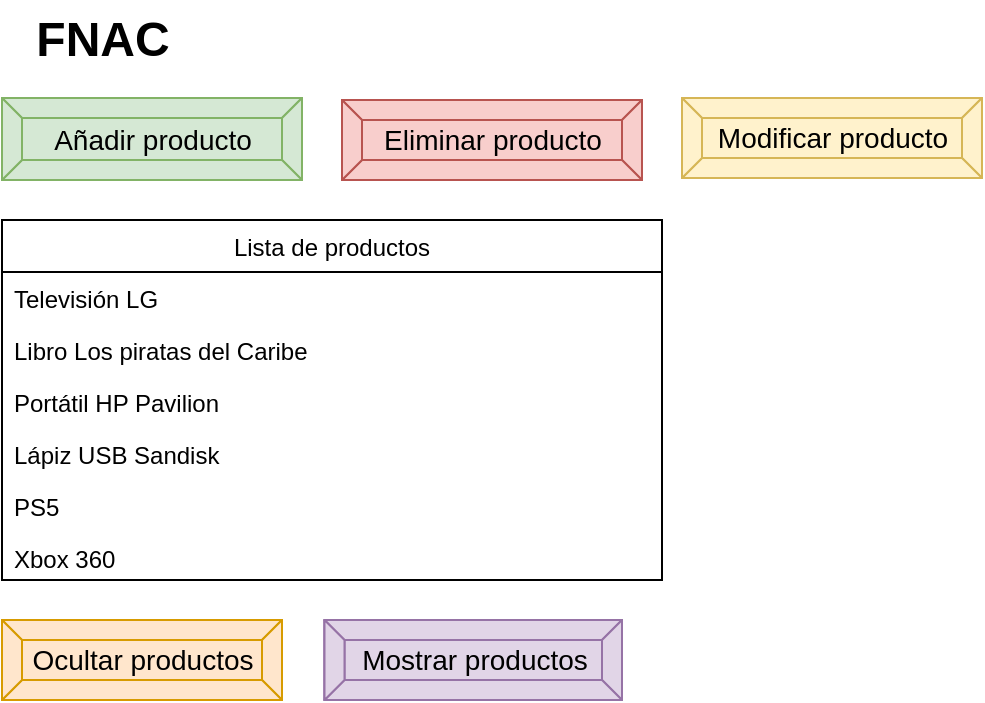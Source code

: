 <mxfile version="13.9.1" type="github" pages="4">
  <diagram id="-kXou0ZWH8-OpDwjOcQT" name="Página principal">
    <mxGraphModel dx="369" dy="460" grid="1" gridSize="10" guides="1" tooltips="1" connect="1" arrows="1" fold="1" page="1" pageScale="1" pageWidth="850" pageHeight="1100" math="0" shadow="0">
      <root>
        <mxCell id="0" />
        <mxCell id="1" parent="0" />
        <mxCell id="gR05SGJRpEg1psgvBS8F-25" value="Lista de productos" style="swimlane;fontStyle=0;childLayout=stackLayout;horizontal=1;startSize=26;fillColor=none;horizontalStack=0;resizeParent=1;resizeParentMax=0;resizeLast=0;collapsible=1;marginBottom=0;labelBackgroundColor=none;" vertex="1" parent="1">
          <mxGeometry x="80" y="140" width="330" height="180" as="geometry">
            <mxRectangle x="80" y="140" width="130" height="26" as="alternateBounds" />
          </mxGeometry>
        </mxCell>
        <mxCell id="gR05SGJRpEg1psgvBS8F-26" value="Televisión LG" style="text;strokeColor=none;fillColor=none;align=left;verticalAlign=top;spacingLeft=4;spacingRight=4;overflow=hidden;rotatable=0;points=[[0,0.5],[1,0.5]];portConstraint=eastwest;" vertex="1" parent="gR05SGJRpEg1psgvBS8F-25">
          <mxGeometry y="26" width="330" height="26" as="geometry" />
        </mxCell>
        <mxCell id="gR05SGJRpEg1psgvBS8F-27" value="Libro Los piratas del Caribe" style="text;strokeColor=none;fillColor=none;align=left;verticalAlign=top;spacingLeft=4;spacingRight=4;overflow=hidden;rotatable=0;points=[[0,0.5],[1,0.5]];portConstraint=eastwest;" vertex="1" parent="gR05SGJRpEg1psgvBS8F-25">
          <mxGeometry y="52" width="330" height="26" as="geometry" />
        </mxCell>
        <mxCell id="gR05SGJRpEg1psgvBS8F-28" value="Portátil HP Pavilion" style="text;strokeColor=none;fillColor=none;align=left;verticalAlign=top;spacingLeft=4;spacingRight=4;overflow=hidden;rotatable=0;points=[[0,0.5],[1,0.5]];portConstraint=eastwest;" vertex="1" parent="gR05SGJRpEg1psgvBS8F-25">
          <mxGeometry y="78" width="330" height="26" as="geometry" />
        </mxCell>
        <mxCell id="gR05SGJRpEg1psgvBS8F-29" value="Lápiz USB Sandisk" style="text;strokeColor=none;fillColor=none;align=left;verticalAlign=top;spacingLeft=4;spacingRight=4;overflow=hidden;rotatable=0;points=[[0,0.5],[1,0.5]];portConstraint=eastwest;" vertex="1" parent="gR05SGJRpEg1psgvBS8F-25">
          <mxGeometry y="104" width="330" height="26" as="geometry" />
        </mxCell>
        <mxCell id="gR05SGJRpEg1psgvBS8F-31" value="PS5" style="text;strokeColor=none;fillColor=none;align=left;verticalAlign=top;spacingLeft=4;spacingRight=4;overflow=hidden;rotatable=0;points=[[0,0.5],[1,0.5]];portConstraint=eastwest;" vertex="1" parent="gR05SGJRpEg1psgvBS8F-25">
          <mxGeometry y="130" width="330" height="26" as="geometry" />
        </mxCell>
        <mxCell id="gR05SGJRpEg1psgvBS8F-30" value="Xbox 360" style="text;strokeColor=none;fillColor=none;align=left;verticalAlign=top;spacingLeft=4;spacingRight=4;overflow=hidden;rotatable=0;points=[[0,0.5],[1,0.5]];portConstraint=eastwest;" vertex="1" parent="gR05SGJRpEg1psgvBS8F-25">
          <mxGeometry y="156" width="330" height="24" as="geometry" />
        </mxCell>
        <mxCell id="gR05SGJRpEg1psgvBS8F-36" value="FNAC" style="text;strokeColor=none;fillColor=none;html=1;fontSize=24;fontStyle=1;verticalAlign=middle;align=center;labelBackgroundColor=none;" vertex="1" parent="1">
          <mxGeometry x="80" y="30" width="100" height="40" as="geometry" />
        </mxCell>
        <mxCell id="S6MyYWpCMzpuNsBZOVK9-1" value="Añadir producto" style="labelPosition=center;verticalLabelPosition=middle;align=center;html=1;shape=mxgraph.basic.button;dx=10;labelBackgroundColor=none;fontSize=14;fillColor=#d5e8d4;strokeColor=#82b366;" vertex="1" parent="1">
          <mxGeometry x="80" y="79" width="150" height="41" as="geometry" />
        </mxCell>
        <mxCell id="S6MyYWpCMzpuNsBZOVK9-2" value="Eliminar producto" style="labelPosition=center;verticalLabelPosition=middle;align=center;html=1;shape=mxgraph.basic.button;dx=10;labelBackgroundColor=none;fontSize=14;fillColor=#f8cecc;strokeColor=#b85450;" vertex="1" parent="1">
          <mxGeometry x="250" y="80" width="150" height="40" as="geometry" />
        </mxCell>
        <mxCell id="S6MyYWpCMzpuNsBZOVK9-3" value="Modificar producto" style="labelPosition=center;verticalLabelPosition=middle;align=center;html=1;shape=mxgraph.basic.button;dx=10;labelBackgroundColor=none;fontSize=14;fillColor=#fff2cc;strokeColor=#d6b656;" vertex="1" parent="1">
          <mxGeometry x="420" y="79" width="150" height="40" as="geometry" />
        </mxCell>
        <mxCell id="S6MyYWpCMzpuNsBZOVK9-4" value="Ocultar productos" style="labelPosition=center;verticalLabelPosition=middle;align=center;html=1;shape=mxgraph.basic.button;dx=10;labelBackgroundColor=none;fontSize=14;fillColor=#ffe6cc;strokeColor=#d79b00;" vertex="1" parent="1">
          <mxGeometry x="80" y="340" width="140" height="40" as="geometry" />
        </mxCell>
        <mxCell id="S6MyYWpCMzpuNsBZOVK9-5" value="Mostrar productos" style="labelPosition=center;verticalLabelPosition=middle;align=center;html=1;shape=mxgraph.basic.button;dx=10;labelBackgroundColor=none;fontSize=14;fillColor=#e1d5e7;strokeColor=#9673a6;" vertex="1" parent="1">
          <mxGeometry x="241.25" y="340" width="148.75" height="40" as="geometry" />
        </mxCell>
      </root>
    </mxGraphModel>
  </diagram>
  <diagram id="EpSklnjM6drHWeSckDdh" name="Añadir producto">
    <mxGraphModel dx="701" dy="469" grid="1" gridSize="10" guides="1" tooltips="1" connect="1" arrows="1" fold="1" page="1" pageScale="1" pageWidth="850" pageHeight="1100" math="0" shadow="0">
      <root>
        <mxCell id="eoLg2DgX_vbLqCLr8q_D-0" />
        <mxCell id="eoLg2DgX_vbLqCLr8q_D-1" parent="eoLg2DgX_vbLqCLr8q_D-0" />
        <mxCell id="80ZxUhsEcsR78zghRv0Y-0" value="Añadir producto" style="text;strokeColor=none;fillColor=none;html=1;fontSize=24;fontStyle=1;verticalAlign=middle;align=center;labelBackgroundColor=none;" vertex="1" parent="eoLg2DgX_vbLqCLr8q_D-1">
          <mxGeometry x="80" y="40" width="190" height="40" as="geometry" />
        </mxCell>
        <mxCell id="T_oBSgKgi12EW4hJVRo8-0" value="&lt;font style=&quot;font-size: 14px&quot;&gt;&lt;b&gt;Nombre:&lt;/b&gt;&lt;/font&gt;" style="text;html=1;strokeColor=none;fillColor=none;align=left;verticalAlign=middle;whiteSpace=wrap;rounded=0;labelBackgroundColor=none;" vertex="1" parent="eoLg2DgX_vbLqCLr8q_D-1">
          <mxGeometry x="80" y="100" width="100" height="40" as="geometry" />
        </mxCell>
        <mxCell id="T_oBSgKgi12EW4hJVRo8-1" value="&lt;font style=&quot;font-size: 14px&quot;&gt;&lt;b&gt;Descripción:&lt;/b&gt;&lt;/font&gt;" style="text;html=1;strokeColor=none;fillColor=none;align=left;verticalAlign=middle;whiteSpace=wrap;rounded=0;labelBackgroundColor=none;" vertex="1" parent="eoLg2DgX_vbLqCLr8q_D-1">
          <mxGeometry x="80" y="150" width="100" height="40" as="geometry" />
        </mxCell>
        <mxCell id="T_oBSgKgi12EW4hJVRo8-3" value="&lt;font style=&quot;font-size: 14px&quot;&gt;&lt;b&gt;Precio:&lt;/b&gt;&lt;/font&gt;" style="text;html=1;strokeColor=none;fillColor=none;align=left;verticalAlign=middle;whiteSpace=wrap;rounded=0;labelBackgroundColor=none;" vertex="1" parent="eoLg2DgX_vbLqCLr8q_D-1">
          <mxGeometry x="80" y="285" width="100" height="40" as="geometry" />
        </mxCell>
        <mxCell id="T_oBSgKgi12EW4hJVRo8-4" value="&lt;font style=&quot;font-size: 14px&quot;&gt;&lt;b&gt;Imagen&lt;/b&gt;&lt;/font&gt;:" style="text;html=1;strokeColor=none;fillColor=none;align=left;verticalAlign=middle;whiteSpace=wrap;rounded=0;labelBackgroundColor=none;" vertex="1" parent="eoLg2DgX_vbLqCLr8q_D-1">
          <mxGeometry x="80" y="340" width="100" height="40" as="geometry" />
        </mxCell>
        <mxCell id="T_oBSgKgi12EW4hJVRo8-6" value="" style="shape=ext;double=1;rounded=0;whiteSpace=wrap;html=1;labelBackgroundColor=none;" vertex="1" parent="eoLg2DgX_vbLqCLr8q_D-1">
          <mxGeometry x="200" y="105" width="280" height="30" as="geometry" />
        </mxCell>
        <mxCell id="T_oBSgKgi12EW4hJVRo8-7" value="" style="shape=ext;double=1;rounded=0;whiteSpace=wrap;html=1;labelBackgroundColor=none;" vertex="1" parent="eoLg2DgX_vbLqCLr8q_D-1">
          <mxGeometry x="200" y="155" width="280" height="115" as="geometry" />
        </mxCell>
        <mxCell id="T_oBSgKgi12EW4hJVRo8-8" value="&amp;nbsp; &amp;nbsp;€" style="shape=ext;double=1;rounded=0;whiteSpace=wrap;html=1;labelBackgroundColor=none;" vertex="1" parent="eoLg2DgX_vbLqCLr8q_D-1">
          <mxGeometry x="200" y="290" width="160" height="30" as="geometry" />
        </mxCell>
        <mxCell id="s8zlXhn04edEyTtrqNsh-0" value="" style="shape=ext;double=1;rounded=0;whiteSpace=wrap;html=1;labelBackgroundColor=none;align=left;" vertex="1" parent="eoLg2DgX_vbLqCLr8q_D-1">
          <mxGeometry x="200" y="345" width="280" height="30" as="geometry" />
        </mxCell>
        <mxCell id="rpCAVQmyaWQvb7cmvqSd-0" value="Aceptar" style="labelPosition=center;verticalLabelPosition=middle;align=center;html=1;shape=mxgraph.basic.button;dx=10;labelBackgroundColor=none;fontSize=14;fillColor=#d5e8d4;strokeColor=#82b366;" vertex="1" parent="eoLg2DgX_vbLqCLr8q_D-1">
          <mxGeometry x="80" y="420" width="100" height="40" as="geometry" />
        </mxCell>
        <mxCell id="rpCAVQmyaWQvb7cmvqSd-1" value="Borrar" style="labelPosition=center;verticalLabelPosition=middle;align=center;html=1;shape=mxgraph.basic.button;dx=10;labelBackgroundColor=none;fontSize=14;fillColor=#f8cecc;strokeColor=#b85450;" vertex="1" parent="eoLg2DgX_vbLqCLr8q_D-1">
          <mxGeometry x="220" y="420" width="100" height="40" as="geometry" />
        </mxCell>
        <mxCell id="GSdb7VGaHVoLob-Kgu7E-0" value="Volver" style="labelPosition=center;verticalLabelPosition=middle;align=center;html=1;shape=mxgraph.basic.button;dx=10;labelBackgroundColor=none;fontSize=15;fillColor=#dae8fc;strokeColor=#6c8ebf;" vertex="1" parent="eoLg2DgX_vbLqCLr8q_D-1">
          <mxGeometry x="360" y="420" width="100" height="40" as="geometry" />
        </mxCell>
      </root>
    </mxGraphModel>
  </diagram>
  <diagram id="i1UHRpn6TNowyPyujp69" name="Eliminar producto">
    <mxGraphModel dx="701" dy="469" grid="1" gridSize="10" guides="1" tooltips="1" connect="1" arrows="1" fold="1" page="1" pageScale="1" pageWidth="850" pageHeight="1100" math="0" shadow="0">
      <root>
        <mxCell id="dKcQIGC4B1ddM-EPqeOf-0" />
        <mxCell id="dKcQIGC4B1ddM-EPqeOf-1" parent="dKcQIGC4B1ddM-EPqeOf-0" />
        <mxCell id="CVvC9UaCx_BRj3oylWxW-0" value="Eliminar producto" style="text;strokeColor=none;fillColor=none;html=1;fontSize=24;fontStyle=1;verticalAlign=middle;align=center;labelBackgroundColor=none;" vertex="1" parent="dKcQIGC4B1ddM-EPqeOf-1">
          <mxGeometry x="80" y="40" width="230" height="40" as="geometry" />
        </mxCell>
        <mxCell id="iufEf8XvvwWsv6v5gURF-0" value="Seleccione el id del producto a eliminar:&#xa;" style="text;strokeColor=none;fillColor=none;spacingLeft=4;spacingRight=4;overflow=hidden;rotatable=0;points=[[0,0.5],[1,0.5]];portConstraint=eastwest;fontSize=15;labelBackgroundColor=none;align=left;" vertex="1" parent="dKcQIGC4B1ddM-EPqeOf-1">
          <mxGeometry x="90" y="100" width="280" height="30" as="geometry" />
        </mxCell>
        <mxCell id="NV6vfhAtVrK03lanVFU0-0" value="Aceptar" style="labelPosition=center;verticalLabelPosition=middle;align=center;html=1;shape=mxgraph.basic.button;dx=10;labelBackgroundColor=none;fontSize=15;fillColor=#d5e8d4;strokeColor=#82b366;" vertex="1" parent="dKcQIGC4B1ddM-EPqeOf-1">
          <mxGeometry x="90" y="150" width="100" height="50" as="geometry" />
        </mxCell>
        <mxCell id="BtEGoiQxCkub0tXUlkNn-0" value="" style="shape=ext;double=1;rounded=0;whiteSpace=wrap;html=1;labelBackgroundColor=none;fontSize=15;align=left;" vertex="1" parent="dKcQIGC4B1ddM-EPqeOf-1">
          <mxGeometry x="380" y="100" width="85" height="30" as="geometry" />
        </mxCell>
      </root>
    </mxGraphModel>
  </diagram>
  <diagram id="0dZL0RkvZSDWaBCdryeT" name="Modificar producto">
    <mxGraphModel dx="701" dy="469" grid="1" gridSize="10" guides="1" tooltips="1" connect="1" arrows="1" fold="1" page="1" pageScale="1" pageWidth="850" pageHeight="1100" math="0" shadow="0">
      <root>
        <mxCell id="Do7rbjJnTWw5q_ZrFek3-0" />
        <mxCell id="Do7rbjJnTWw5q_ZrFek3-1" parent="Do7rbjJnTWw5q_ZrFek3-0" />
        <mxCell id="pOpWQAZv83cMpJ3ns51H-0" value="Modificar producto" style="text;strokeColor=none;fillColor=none;html=1;fontSize=24;fontStyle=1;verticalAlign=middle;align=center;labelBackgroundColor=none;" vertex="1" parent="Do7rbjJnTWw5q_ZrFek3-1">
          <mxGeometry x="50" y="30" width="240" height="40" as="geometry" />
        </mxCell>
      </root>
    </mxGraphModel>
  </diagram>
</mxfile>
